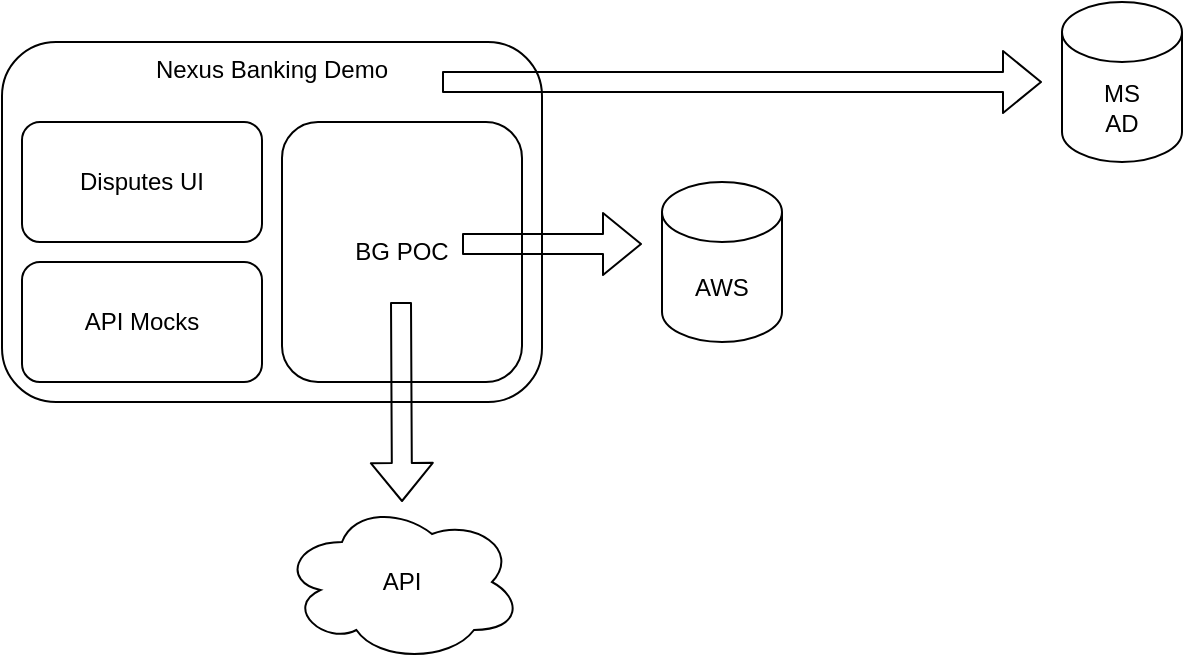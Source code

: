 <mxfile version="14.5.3" type="github">
  <diagram id="SjxEzp3B3Er_9qphzSCv" name="Page-1">
    <mxGraphModel dx="1554" dy="860" grid="1" gridSize="10" guides="1" tooltips="1" connect="1" arrows="1" fold="1" page="1" pageScale="1" pageWidth="850" pageHeight="1100" math="0" shadow="0">
      <root>
        <mxCell id="0" />
        <mxCell id="1" parent="0" />
        <mxCell id="lehfB2Kb_rCUWP32BNfx-1" value="Nexus Banking Demo" style="rounded=1;whiteSpace=wrap;html=1;verticalAlign=top;" vertex="1" parent="1">
          <mxGeometry x="80" y="110" width="270" height="180" as="geometry" />
        </mxCell>
        <mxCell id="lehfB2Kb_rCUWP32BNfx-2" value="BG POC" style="rounded=1;whiteSpace=wrap;html=1;" vertex="1" parent="1">
          <mxGeometry x="220" y="150" width="120" height="130" as="geometry" />
        </mxCell>
        <mxCell id="lehfB2Kb_rCUWP32BNfx-3" value="" style="shape=flexArrow;endArrow=classic;html=1;" edge="1" parent="1">
          <mxGeometry width="50" height="50" relative="1" as="geometry">
            <mxPoint x="310" y="211" as="sourcePoint" />
            <mxPoint x="400" y="211" as="targetPoint" />
          </mxGeometry>
        </mxCell>
        <mxCell id="lehfB2Kb_rCUWP32BNfx-4" value="" style="shape=flexArrow;endArrow=classic;html=1;" edge="1" parent="1">
          <mxGeometry width="50" height="50" relative="1" as="geometry">
            <mxPoint x="300" y="130" as="sourcePoint" />
            <mxPoint x="600" y="130" as="targetPoint" />
          </mxGeometry>
        </mxCell>
        <mxCell id="lehfB2Kb_rCUWP32BNfx-5" value="AWS" style="shape=cylinder3;whiteSpace=wrap;html=1;boundedLbl=1;backgroundOutline=1;size=15;" vertex="1" parent="1">
          <mxGeometry x="410" y="180" width="60" height="80" as="geometry" />
        </mxCell>
        <mxCell id="lehfB2Kb_rCUWP32BNfx-6" value="MS&lt;br&gt;AD" style="shape=cylinder3;whiteSpace=wrap;html=1;boundedLbl=1;backgroundOutline=1;size=15;" vertex="1" parent="1">
          <mxGeometry x="610" y="90" width="60" height="80" as="geometry" />
        </mxCell>
        <mxCell id="lehfB2Kb_rCUWP32BNfx-7" value="API Mocks" style="rounded=1;whiteSpace=wrap;html=1;" vertex="1" parent="1">
          <mxGeometry x="90" y="220" width="120" height="60" as="geometry" />
        </mxCell>
        <mxCell id="lehfB2Kb_rCUWP32BNfx-8" value="" style="shape=flexArrow;endArrow=classic;html=1;" edge="1" parent="1">
          <mxGeometry width="50" height="50" relative="1" as="geometry">
            <mxPoint x="279.5" y="240" as="sourcePoint" />
            <mxPoint x="280" y="340" as="targetPoint" />
          </mxGeometry>
        </mxCell>
        <mxCell id="lehfB2Kb_rCUWP32BNfx-9" value="API" style="ellipse;shape=cloud;whiteSpace=wrap;html=1;" vertex="1" parent="1">
          <mxGeometry x="220" y="340" width="120" height="80" as="geometry" />
        </mxCell>
        <mxCell id="lehfB2Kb_rCUWP32BNfx-10" value="Disputes UI" style="rounded=1;whiteSpace=wrap;html=1;" vertex="1" parent="1">
          <mxGeometry x="90" y="150" width="120" height="60" as="geometry" />
        </mxCell>
      </root>
    </mxGraphModel>
  </diagram>
</mxfile>

